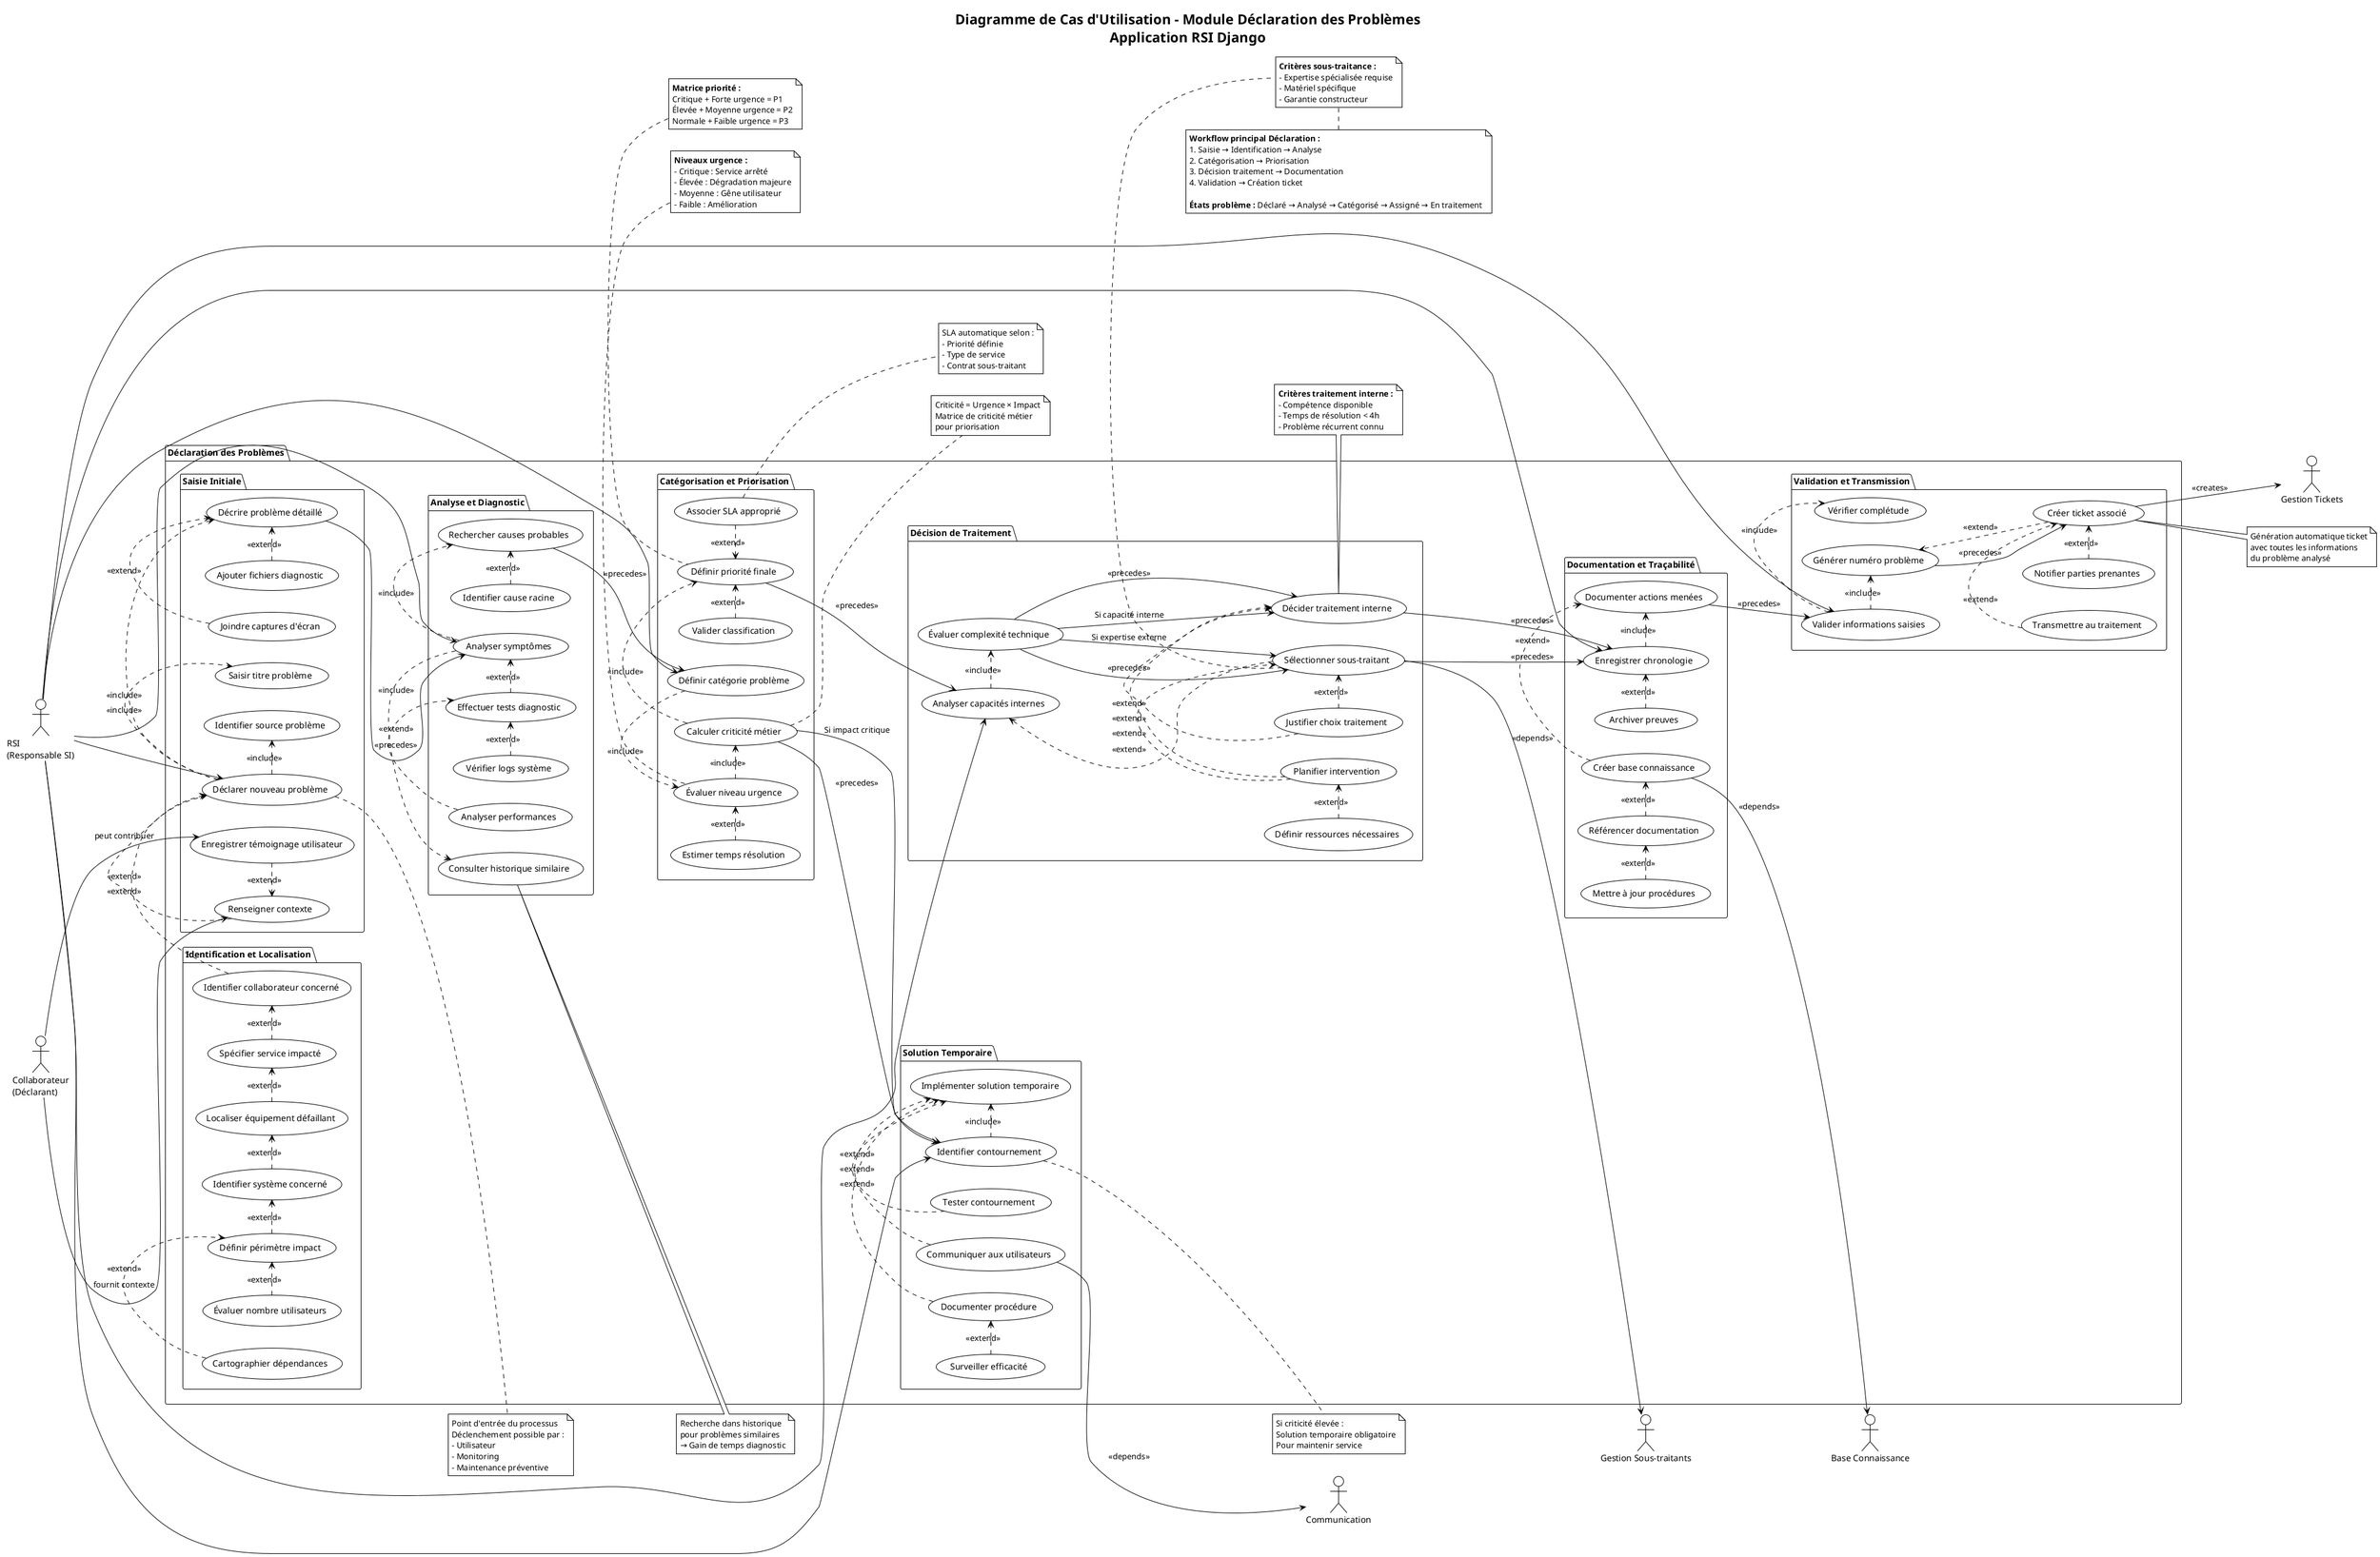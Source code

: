 @startuml
!theme plain
title Diagramme de Cas d'Utilisation - Module Déclaration des Problèmes\nApplication RSI Django

left to right direction

actor "RSI\n(Responsable SI)" as RSI
actor "Collaborateur\n(Déclarant)" as COLLAB

package "Déclaration des Problèmes" {
  
  package "Saisie Initiale" {
    usecase "Déclarer nouveau problème" as UC_D01
    usecase "Saisir titre problème" as UC_D02
    usecase "Décrire problème détaillé" as UC_D03
    usecase "Identifier source problème" as UC_D04
    usecase "Renseigner contexte" as UC_D05
    usecase "Joindre captures d'écran" as UC_D06
    usecase "Ajouter fichiers diagnostic" as UC_D07
    usecase "Enregistrer témoignage utilisateur" as UC_D08
  }
  
  package "Identification et Localisation" {
    usecase "Identifier collaborateur concerné" as UC_D09
    usecase "Spécifier service impacté" as UC_D10
    usecase "Localiser équipement défaillant" as UC_D11
    usecase "Identifier système concerné" as UC_D12
    usecase "Définir périmètre impact" as UC_D13
    usecase "Évaluer nombre utilisateurs" as UC_D14
    usecase "Cartographier dépendances" as UC_D15
  }
  
  package "Analyse et Diagnostic" {
    usecase "Analyser symptômes" as UC_D16
    usecase "Rechercher causes probables" as UC_D17
    usecase "Consulter historique similaire" as UC_D18
    usecase "Effectuer tests diagnostic" as UC_D19
    usecase "Vérifier logs système" as UC_D20
    usecase "Analyser performances" as UC_D21
    usecase "Identifier cause racine" as UC_D22
  }
  
  package "Catégorisation et Priorisation" {
    usecase "Définir catégorie problème" as UC_D23
    usecase "Évaluer niveau urgence" as UC_D24
    usecase "Calculer criticité métier" as UC_D25
    usecase "Estimer temps résolution" as UC_D26
    usecase "Définir priorité finale" as UC_D27
    usecase "Associer SLA approprié" as UC_D28
    usecase "Valider classification" as UC_D29
  }
  
  package "Décision de Traitement" {
    usecase "Analyser capacités internes" as UC_D30
    usecase "Évaluer complexité technique" as UC_D31
    usecase "Décider traitement interne" as UC_D32
    usecase "Sélectionner sous-traitant" as UC_D33
    usecase "Justifier choix traitement" as UC_D34
    usecase "Planifier intervention" as UC_D35
    usecase "Définir ressources nécessaires" as UC_D36
  }
  
  package "Solution Temporaire" {
    usecase "Identifier contournement" as UC_D37
    usecase "Implémenter solution temporaire" as UC_D38
    usecase "Tester contournement" as UC_D39
    usecase "Communiquer aux utilisateurs" as UC_D40
    usecase "Documenter procédure" as UC_D41
    usecase "Surveiller efficacité" as UC_D42
  }
  
  package "Documentation et Traçabilité" {
    usecase "Enregistrer chronologie" as UC_D43
    usecase "Documenter actions menées" as UC_D44
    usecase "Archiver preuves" as UC_D45
    usecase "Créer base connaissance" as UC_D46
    usecase "Référencer documentation" as UC_D47
    usecase "Mettre à jour procédures" as UC_D48
  }
  
  package "Validation et Transmission" {
    usecase "Valider informations saisies" as UC_D49
    usecase "Vérifier complétude" as UC_D50
    usecase "Générer numéro problème" as UC_D51
    usecase "Créer ticket associé" as UC_D52
    usecase "Notifier parties prenantes" as UC_D53
    usecase "Transmettre au traitement" as UC_D54
  }
}

' Relations acteurs principaux
RSI --> UC_D01
RSI --> UC_D16
RSI --> UC_D23
RSI --> UC_D30
RSI --> UC_D37
RSI --> UC_D43
RSI --> UC_D49

' Relations acteur secondaire (cas spécifique)
COLLAB --> UC_D08 : peut contribuer
COLLAB --> UC_D05 : fournit contexte

' Relations d'inclusion (include) - obligatoires
UC_D01 .> UC_D02 : <<include>>
UC_D01 .> UC_D03 : <<include>>
UC_D01 .> UC_D04 : <<include>>
UC_D16 .> UC_D17 : <<include>>
UC_D16 .> UC_D18 : <<include>>
UC_D23 .> UC_D24 : <<include>>
UC_D24 .> UC_D25 : <<include>>
UC_D25 .> UC_D27 : <<include>>
UC_D30 .> UC_D31 : <<include>>
UC_D37 .> UC_D38 : <<include>>
UC_D43 .> UC_D44 : <<include>>
UC_D49 .> UC_D50 : <<include>>
UC_D49 .> UC_D51 : <<include>>

' Relations d'extension (extend) - optionnelles
UC_D05 .> UC_D01 : <<extend>>
UC_D06 .> UC_D03 : <<extend>>
UC_D07 .> UC_D03 : <<extend>>
UC_D08 .> UC_D05 : <<extend>>
UC_D09 .> UC_D01 : <<extend>>
UC_D10 .> UC_D09 : <<extend>>
UC_D11 .> UC_D10 : <<extend>>
UC_D12 .> UC_D11 : <<extend>>
UC_D13 .> UC_D12 : <<extend>>
UC_D14 .> UC_D13 : <<extend>>
UC_D15 .> UC_D13 : <<extend>>
UC_D19 .> UC_D16 : <<extend>>
UC_D20 .> UC_D19 : <<extend>>
UC_D21 .> UC_D19 : <<extend>>
UC_D22 .> UC_D17 : <<extend>>
UC_D26 .> UC_D24 : <<extend>>
UC_D28 .> UC_D27 : <<extend>>
UC_D29 .> UC_D27 : <<extend>>
UC_D33 .> UC_D30 : <<extend>>
UC_D34 .> UC_D32 : <<extend>>
UC_D34 .> UC_D33 : <<extend>>
UC_D35 .> UC_D32 : <<extend>>
UC_D35 .> UC_D33 : <<extend>>
UC_D36 .> UC_D35 : <<extend>>
UC_D39 .> UC_D38 : <<extend>>
UC_D40 .> UC_D38 : <<extend>>
UC_D41 .> UC_D38 : <<extend>>
UC_D42 .> UC_D41 : <<extend>>
UC_D45 .> UC_D43 : <<extend>>
UC_D46 .> UC_D44 : <<extend>>
UC_D47 .> UC_D46 : <<extend>>
UC_D48 .> UC_D47 : <<extend>>
UC_D52 .> UC_D51 : <<extend>>
UC_D53 .> UC_D52 : <<extend>>
UC_D54 .> UC_D52 : <<extend>>

' Relations de précédence (workflow)
UC_D03 --> UC_D16 : <<precedes>>
UC_D17 --> UC_D23 : <<precedes>>
UC_D27 --> UC_D30 : <<precedes>>
UC_D31 --> UC_D32 : <<precedes>>
UC_D31 --> UC_D33 : <<precedes>>
UC_D25 --> UC_D37 : <<precedes>>
UC_D32 --> UC_D43 : <<precedes>>
UC_D33 --> UC_D43 : <<precedes>>
UC_D44 --> UC_D49 : <<precedes>>
UC_D51 --> UC_D52 : <<precedes>>

' Dépendances vers autres modules
UC_D52 --> "Gestion Tickets" : <<creates>>
UC_D33 --> "Gestion Sous-traitants" : <<depends>>
UC_D40 --> "Communication" : <<depends>>
UC_D46 --> "Base Connaissance" : <<depends>>

' Points de décision
UC_D31 --> UC_D32 : Si capacité interne
UC_D31 --> UC_D33 : Si expertise externe
UC_D25 --> UC_D37 : Si impact critique

' Notes explicatives
note right of UC_D01 : Point d'entrée du processus\nDéclenchement possible par :\n- Utilisateur\n- Monitoring\n- Maintenance préventive

note right of UC_D18 : Recherche dans historique\npour problèmes similaires\n→ Gain de temps diagnostic

note right of UC_D25 : Criticité = Urgence × Impact\nMatrice de criticité métier\npour priorisation

note right of UC_D28 : SLA automatique selon :\n- Priorité définie\n- Type de service\n- Contrat sous-traitant

note right of UC_D37 : Si criticité élevée :\nSolution temporaire obligatoire\nPour maintenir service

note right of UC_D52 : Génération automatique ticket\navec toutes les informations\ndu problème analysé

' Règles métier et contraintes
note top of UC_D24 : **Niveaux urgence :**\n- Critique : Service arrêté\n- Élevée : Dégradation majeure\n- Moyenne : Gêne utilisateur\n- Faible : Amélioration

note top of UC_D27 : **Matrice priorité :**\nCritique + Forte urgence = P1\nÉlevée + Moyenne urgence = P2\nNormale + Faible urgence = P3

note bottom of UC_D32 : **Critères traitement interne :**\n- Compétence disponible\n- Temps de résolution < 4h\n- Problème récurrent connu

note bottom of UC_D33 : **Critères sous-traitance :**\n- Expertise spécialisée requise\n- Matériel spécifique\n- Garantie constructeur

' Workflow principal et états
note bottom : **Workflow principal Déclaration :**\n1. Saisie → Identification → Analyse\n2. Catégorisation → Priorisation\n3. Décision traitement → Documentation\n4. Validation → Création ticket\n\n**États problème :** Déclaré → Analysé → Catégorisé → Assigné → En traitement

@enduml